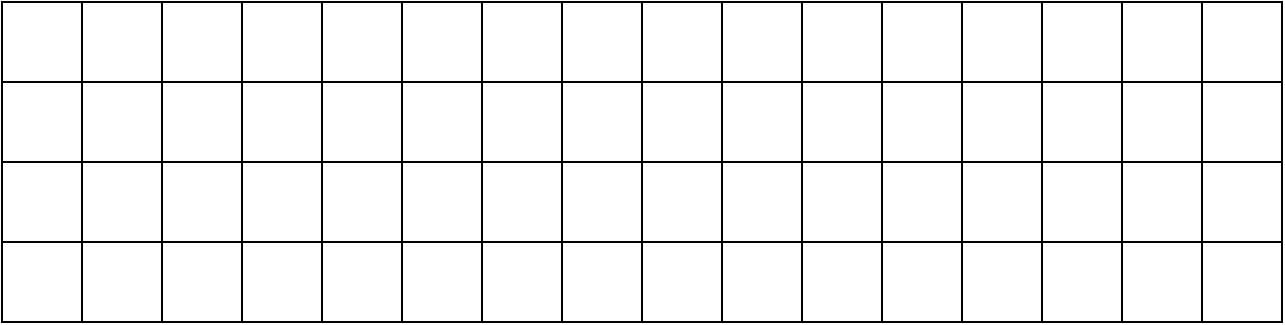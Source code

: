 <mxfile version="25.0.3">
  <diagram name="Page-1" id="fFAFMnZEtM6wgYu8Kcna">
    <mxGraphModel dx="1034" dy="520" grid="1" gridSize="10" guides="1" tooltips="1" connect="1" arrows="1" fold="1" page="1" pageScale="1" pageWidth="827" pageHeight="1169" math="0" shadow="0">
      <root>
        <mxCell id="0" />
        <mxCell id="1" parent="0" />
        <mxCell id="99QOPK_fGzL6YQzvzu0L-1" value="" style="rounded=0;whiteSpace=wrap;html=1;" vertex="1" parent="1">
          <mxGeometry x="110" y="170" width="40" height="40" as="geometry" />
        </mxCell>
        <mxCell id="99QOPK_fGzL6YQzvzu0L-2" value="" style="rounded=0;whiteSpace=wrap;html=1;" vertex="1" parent="1">
          <mxGeometry x="150" y="170" width="40" height="40" as="geometry" />
        </mxCell>
        <mxCell id="99QOPK_fGzL6YQzvzu0L-3" value="" style="rounded=0;whiteSpace=wrap;html=1;" vertex="1" parent="1">
          <mxGeometry x="190" y="170" width="40" height="40" as="geometry" />
        </mxCell>
        <mxCell id="99QOPK_fGzL6YQzvzu0L-4" value="" style="rounded=0;whiteSpace=wrap;html=1;" vertex="1" parent="1">
          <mxGeometry x="230" y="170" width="40" height="40" as="geometry" />
        </mxCell>
        <mxCell id="99QOPK_fGzL6YQzvzu0L-6" value="" style="rounded=0;whiteSpace=wrap;html=1;" vertex="1" parent="1">
          <mxGeometry x="270" y="170" width="40" height="40" as="geometry" />
        </mxCell>
        <mxCell id="99QOPK_fGzL6YQzvzu0L-7" value="" style="rounded=0;whiteSpace=wrap;html=1;" vertex="1" parent="1">
          <mxGeometry x="310" y="170" width="40" height="40" as="geometry" />
        </mxCell>
        <mxCell id="99QOPK_fGzL6YQzvzu0L-8" value="" style="rounded=0;whiteSpace=wrap;html=1;" vertex="1" parent="1">
          <mxGeometry x="350" y="170" width="40" height="40" as="geometry" />
        </mxCell>
        <mxCell id="99QOPK_fGzL6YQzvzu0L-9" value="" style="rounded=0;whiteSpace=wrap;html=1;" vertex="1" parent="1">
          <mxGeometry x="390" y="170" width="40" height="40" as="geometry" />
        </mxCell>
        <mxCell id="99QOPK_fGzL6YQzvzu0L-10" value="" style="rounded=0;whiteSpace=wrap;html=1;" vertex="1" parent="1">
          <mxGeometry x="430" y="170" width="40" height="40" as="geometry" />
        </mxCell>
        <mxCell id="99QOPK_fGzL6YQzvzu0L-11" value="" style="rounded=0;whiteSpace=wrap;html=1;" vertex="1" parent="1">
          <mxGeometry x="470" y="170" width="40" height="40" as="geometry" />
        </mxCell>
        <mxCell id="99QOPK_fGzL6YQzvzu0L-12" value="" style="rounded=0;whiteSpace=wrap;html=1;" vertex="1" parent="1">
          <mxGeometry x="510" y="170" width="40" height="40" as="geometry" />
        </mxCell>
        <mxCell id="99QOPK_fGzL6YQzvzu0L-13" value="" style="rounded=0;whiteSpace=wrap;html=1;" vertex="1" parent="1">
          <mxGeometry x="550" y="170" width="40" height="40" as="geometry" />
        </mxCell>
        <mxCell id="99QOPK_fGzL6YQzvzu0L-14" value="" style="rounded=0;whiteSpace=wrap;html=1;" vertex="1" parent="1">
          <mxGeometry x="590" y="170" width="40" height="40" as="geometry" />
        </mxCell>
        <mxCell id="99QOPK_fGzL6YQzvzu0L-15" value="" style="rounded=0;whiteSpace=wrap;html=1;" vertex="1" parent="1">
          <mxGeometry x="630" y="170" width="40" height="40" as="geometry" />
        </mxCell>
        <mxCell id="99QOPK_fGzL6YQzvzu0L-16" value="" style="rounded=0;whiteSpace=wrap;html=1;" vertex="1" parent="1">
          <mxGeometry x="670" y="170" width="40" height="40" as="geometry" />
        </mxCell>
        <mxCell id="99QOPK_fGzL6YQzvzu0L-17" value="" style="rounded=0;whiteSpace=wrap;html=1;" vertex="1" parent="1">
          <mxGeometry x="710" y="170" width="40" height="40" as="geometry" />
        </mxCell>
        <mxCell id="99QOPK_fGzL6YQzvzu0L-18" value="" style="rounded=0;whiteSpace=wrap;html=1;" vertex="1" parent="1">
          <mxGeometry x="110" y="210" width="40" height="40" as="geometry" />
        </mxCell>
        <mxCell id="99QOPK_fGzL6YQzvzu0L-19" value="" style="rounded=0;whiteSpace=wrap;html=1;" vertex="1" parent="1">
          <mxGeometry x="150" y="210" width="40" height="40" as="geometry" />
        </mxCell>
        <mxCell id="99QOPK_fGzL6YQzvzu0L-20" value="" style="rounded=0;whiteSpace=wrap;html=1;" vertex="1" parent="1">
          <mxGeometry x="190" y="210" width="40" height="40" as="geometry" />
        </mxCell>
        <mxCell id="99QOPK_fGzL6YQzvzu0L-21" value="" style="rounded=0;whiteSpace=wrap;html=1;" vertex="1" parent="1">
          <mxGeometry x="230" y="210" width="40" height="40" as="geometry" />
        </mxCell>
        <mxCell id="99QOPK_fGzL6YQzvzu0L-22" value="" style="rounded=0;whiteSpace=wrap;html=1;" vertex="1" parent="1">
          <mxGeometry x="270" y="210" width="40" height="40" as="geometry" />
        </mxCell>
        <mxCell id="99QOPK_fGzL6YQzvzu0L-23" value="" style="rounded=0;whiteSpace=wrap;html=1;" vertex="1" parent="1">
          <mxGeometry x="310" y="210" width="40" height="40" as="geometry" />
        </mxCell>
        <mxCell id="99QOPK_fGzL6YQzvzu0L-24" value="" style="rounded=0;whiteSpace=wrap;html=1;" vertex="1" parent="1">
          <mxGeometry x="350" y="210" width="40" height="40" as="geometry" />
        </mxCell>
        <mxCell id="99QOPK_fGzL6YQzvzu0L-25" value="" style="rounded=0;whiteSpace=wrap;html=1;" vertex="1" parent="1">
          <mxGeometry x="390" y="210" width="40" height="40" as="geometry" />
        </mxCell>
        <mxCell id="99QOPK_fGzL6YQzvzu0L-26" value="" style="rounded=0;whiteSpace=wrap;html=1;" vertex="1" parent="1">
          <mxGeometry x="430" y="210" width="40" height="40" as="geometry" />
        </mxCell>
        <mxCell id="99QOPK_fGzL6YQzvzu0L-27" value="" style="rounded=0;whiteSpace=wrap;html=1;" vertex="1" parent="1">
          <mxGeometry x="470" y="210" width="40" height="40" as="geometry" />
        </mxCell>
        <mxCell id="99QOPK_fGzL6YQzvzu0L-28" value="" style="rounded=0;whiteSpace=wrap;html=1;" vertex="1" parent="1">
          <mxGeometry x="510" y="210" width="40" height="40" as="geometry" />
        </mxCell>
        <mxCell id="99QOPK_fGzL6YQzvzu0L-29" value="" style="rounded=0;whiteSpace=wrap;html=1;" vertex="1" parent="1">
          <mxGeometry x="550" y="210" width="40" height="40" as="geometry" />
        </mxCell>
        <mxCell id="99QOPK_fGzL6YQzvzu0L-30" value="" style="rounded=0;whiteSpace=wrap;html=1;" vertex="1" parent="1">
          <mxGeometry x="590" y="210" width="40" height="40" as="geometry" />
        </mxCell>
        <mxCell id="99QOPK_fGzL6YQzvzu0L-31" value="" style="rounded=0;whiteSpace=wrap;html=1;" vertex="1" parent="1">
          <mxGeometry x="630" y="210" width="40" height="40" as="geometry" />
        </mxCell>
        <mxCell id="99QOPK_fGzL6YQzvzu0L-32" value="" style="rounded=0;whiteSpace=wrap;html=1;" vertex="1" parent="1">
          <mxGeometry x="670" y="210" width="40" height="40" as="geometry" />
        </mxCell>
        <mxCell id="99QOPK_fGzL6YQzvzu0L-33" value="" style="rounded=0;whiteSpace=wrap;html=1;" vertex="1" parent="1">
          <mxGeometry x="710" y="210" width="40" height="40" as="geometry" />
        </mxCell>
        <mxCell id="99QOPK_fGzL6YQzvzu0L-34" value="" style="rounded=0;whiteSpace=wrap;html=1;" vertex="1" parent="1">
          <mxGeometry x="110" y="250" width="40" height="40" as="geometry" />
        </mxCell>
        <mxCell id="99QOPK_fGzL6YQzvzu0L-35" value="" style="rounded=0;whiteSpace=wrap;html=1;" vertex="1" parent="1">
          <mxGeometry x="150" y="250" width="40" height="40" as="geometry" />
        </mxCell>
        <mxCell id="99QOPK_fGzL6YQzvzu0L-36" value="" style="rounded=0;whiteSpace=wrap;html=1;" vertex="1" parent="1">
          <mxGeometry x="190" y="250" width="40" height="40" as="geometry" />
        </mxCell>
        <mxCell id="99QOPK_fGzL6YQzvzu0L-37" value="" style="rounded=0;whiteSpace=wrap;html=1;" vertex="1" parent="1">
          <mxGeometry x="230" y="250" width="40" height="40" as="geometry" />
        </mxCell>
        <mxCell id="99QOPK_fGzL6YQzvzu0L-38" value="" style="rounded=0;whiteSpace=wrap;html=1;" vertex="1" parent="1">
          <mxGeometry x="270" y="250" width="40" height="40" as="geometry" />
        </mxCell>
        <mxCell id="99QOPK_fGzL6YQzvzu0L-39" value="" style="rounded=0;whiteSpace=wrap;html=1;" vertex="1" parent="1">
          <mxGeometry x="310" y="250" width="40" height="40" as="geometry" />
        </mxCell>
        <mxCell id="99QOPK_fGzL6YQzvzu0L-40" value="" style="rounded=0;whiteSpace=wrap;html=1;" vertex="1" parent="1">
          <mxGeometry x="350" y="250" width="40" height="40" as="geometry" />
        </mxCell>
        <mxCell id="99QOPK_fGzL6YQzvzu0L-41" value="" style="rounded=0;whiteSpace=wrap;html=1;" vertex="1" parent="1">
          <mxGeometry x="390" y="250" width="40" height="40" as="geometry" />
        </mxCell>
        <mxCell id="99QOPK_fGzL6YQzvzu0L-42" value="" style="rounded=0;whiteSpace=wrap;html=1;" vertex="1" parent="1">
          <mxGeometry x="430" y="250" width="40" height="40" as="geometry" />
        </mxCell>
        <mxCell id="99QOPK_fGzL6YQzvzu0L-43" value="" style="rounded=0;whiteSpace=wrap;html=1;" vertex="1" parent="1">
          <mxGeometry x="470" y="250" width="40" height="40" as="geometry" />
        </mxCell>
        <mxCell id="99QOPK_fGzL6YQzvzu0L-44" value="" style="rounded=0;whiteSpace=wrap;html=1;" vertex="1" parent="1">
          <mxGeometry x="510" y="250" width="40" height="40" as="geometry" />
        </mxCell>
        <mxCell id="99QOPK_fGzL6YQzvzu0L-45" value="" style="rounded=0;whiteSpace=wrap;html=1;" vertex="1" parent="1">
          <mxGeometry x="550" y="250" width="40" height="40" as="geometry" />
        </mxCell>
        <mxCell id="99QOPK_fGzL6YQzvzu0L-46" value="" style="rounded=0;whiteSpace=wrap;html=1;" vertex="1" parent="1">
          <mxGeometry x="590" y="250" width="40" height="40" as="geometry" />
        </mxCell>
        <mxCell id="99QOPK_fGzL6YQzvzu0L-47" value="" style="rounded=0;whiteSpace=wrap;html=1;" vertex="1" parent="1">
          <mxGeometry x="630" y="250" width="40" height="40" as="geometry" />
        </mxCell>
        <mxCell id="99QOPK_fGzL6YQzvzu0L-48" value="" style="rounded=0;whiteSpace=wrap;html=1;" vertex="1" parent="1">
          <mxGeometry x="670" y="250" width="40" height="40" as="geometry" />
        </mxCell>
        <mxCell id="99QOPK_fGzL6YQzvzu0L-49" value="" style="rounded=0;whiteSpace=wrap;html=1;" vertex="1" parent="1">
          <mxGeometry x="710" y="250" width="40" height="40" as="geometry" />
        </mxCell>
        <mxCell id="99QOPK_fGzL6YQzvzu0L-50" value="" style="rounded=0;whiteSpace=wrap;html=1;" vertex="1" parent="1">
          <mxGeometry x="110" y="290" width="40" height="40" as="geometry" />
        </mxCell>
        <mxCell id="99QOPK_fGzL6YQzvzu0L-51" value="" style="rounded=0;whiteSpace=wrap;html=1;" vertex="1" parent="1">
          <mxGeometry x="150" y="290" width="40" height="40" as="geometry" />
        </mxCell>
        <mxCell id="99QOPK_fGzL6YQzvzu0L-52" value="" style="rounded=0;whiteSpace=wrap;html=1;" vertex="1" parent="1">
          <mxGeometry x="190" y="290" width="40" height="40" as="geometry" />
        </mxCell>
        <mxCell id="99QOPK_fGzL6YQzvzu0L-53" value="" style="rounded=0;whiteSpace=wrap;html=1;" vertex="1" parent="1">
          <mxGeometry x="230" y="290" width="40" height="40" as="geometry" />
        </mxCell>
        <mxCell id="99QOPK_fGzL6YQzvzu0L-54" value="" style="rounded=0;whiteSpace=wrap;html=1;" vertex="1" parent="1">
          <mxGeometry x="270" y="290" width="40" height="40" as="geometry" />
        </mxCell>
        <mxCell id="99QOPK_fGzL6YQzvzu0L-55" value="" style="rounded=0;whiteSpace=wrap;html=1;" vertex="1" parent="1">
          <mxGeometry x="310" y="290" width="40" height="40" as="geometry" />
        </mxCell>
        <mxCell id="99QOPK_fGzL6YQzvzu0L-56" value="" style="rounded=0;whiteSpace=wrap;html=1;" vertex="1" parent="1">
          <mxGeometry x="350" y="290" width="40" height="40" as="geometry" />
        </mxCell>
        <mxCell id="99QOPK_fGzL6YQzvzu0L-57" value="" style="rounded=0;whiteSpace=wrap;html=1;" vertex="1" parent="1">
          <mxGeometry x="390" y="290" width="40" height="40" as="geometry" />
        </mxCell>
        <mxCell id="99QOPK_fGzL6YQzvzu0L-58" value="" style="rounded=0;whiteSpace=wrap;html=1;" vertex="1" parent="1">
          <mxGeometry x="430" y="290" width="40" height="40" as="geometry" />
        </mxCell>
        <mxCell id="99QOPK_fGzL6YQzvzu0L-59" value="" style="rounded=0;whiteSpace=wrap;html=1;" vertex="1" parent="1">
          <mxGeometry x="470" y="290" width="40" height="40" as="geometry" />
        </mxCell>
        <mxCell id="99QOPK_fGzL6YQzvzu0L-60" value="" style="rounded=0;whiteSpace=wrap;html=1;" vertex="1" parent="1">
          <mxGeometry x="510" y="290" width="40" height="40" as="geometry" />
        </mxCell>
        <mxCell id="99QOPK_fGzL6YQzvzu0L-61" value="" style="rounded=0;whiteSpace=wrap;html=1;" vertex="1" parent="1">
          <mxGeometry x="550" y="290" width="40" height="40" as="geometry" />
        </mxCell>
        <mxCell id="99QOPK_fGzL6YQzvzu0L-62" value="" style="rounded=0;whiteSpace=wrap;html=1;" vertex="1" parent="1">
          <mxGeometry x="590" y="290" width="40" height="40" as="geometry" />
        </mxCell>
        <mxCell id="99QOPK_fGzL6YQzvzu0L-63" value="" style="rounded=0;whiteSpace=wrap;html=1;" vertex="1" parent="1">
          <mxGeometry x="630" y="290" width="40" height="40" as="geometry" />
        </mxCell>
        <mxCell id="99QOPK_fGzL6YQzvzu0L-64" value="" style="rounded=0;whiteSpace=wrap;html=1;" vertex="1" parent="1">
          <mxGeometry x="670" y="290" width="40" height="40" as="geometry" />
        </mxCell>
        <mxCell id="99QOPK_fGzL6YQzvzu0L-65" value="" style="rounded=0;whiteSpace=wrap;html=1;" vertex="1" parent="1">
          <mxGeometry x="710" y="290" width="40" height="40" as="geometry" />
        </mxCell>
      </root>
    </mxGraphModel>
  </diagram>
</mxfile>
